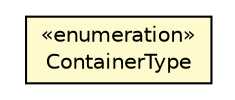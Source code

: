 #!/usr/local/bin/dot
#
# Class diagram 
# Generated by UMLGraph version R5_6 (http://www.umlgraph.org/)
#

digraph G {
	edge [fontname="Helvetica",fontsize=10,labelfontname="Helvetica",labelfontsize=10];
	node [fontname="Helvetica",fontsize=10,shape=plaintext];
	nodesep=0.25;
	ranksep=0.5;
	// eu.itesla_project.iidm.network.ContainerType
	c1572 [label=<<table title="eu.itesla_project.iidm.network.ContainerType" border="0" cellborder="1" cellspacing="0" cellpadding="2" port="p" bgcolor="lemonChiffon" href="./ContainerType.html">
		<tr><td><table border="0" cellspacing="0" cellpadding="1">
<tr><td align="center" balign="center"> &#171;enumeration&#187; </td></tr>
<tr><td align="center" balign="center"> ContainerType </td></tr>
		</table></td></tr>
		</table>>, URL="./ContainerType.html", fontname="Helvetica", fontcolor="black", fontsize=10.0];
}

